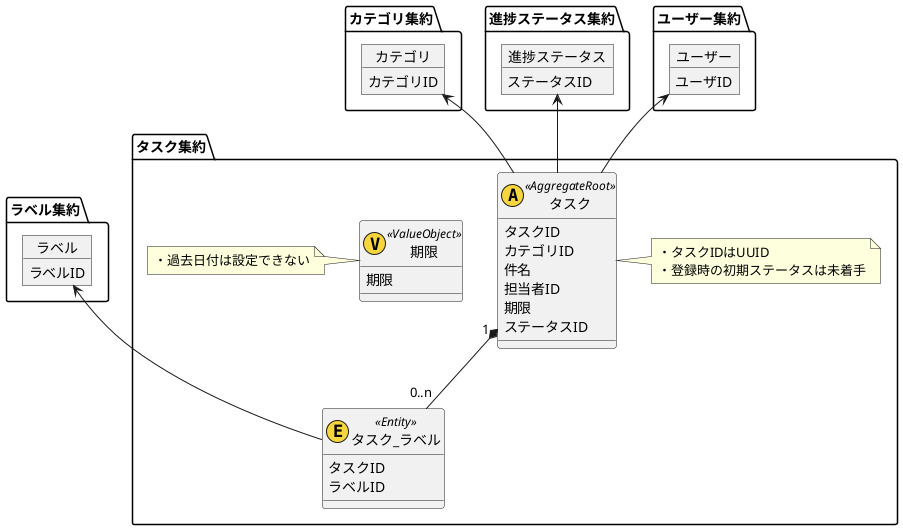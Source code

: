 @startuml
package タスク集約 {
    class タスク << (A,#f6d53d) AggregateRoot>>{
        タスクID
        カテゴリID
        件名
        担当者ID
        期限
        ステータスID
    }
    note right
        ・タスクIDはUUID
        ・登録時の初期ステータスは未着手
    end note
    class 期限 << (V,#f6d53d) ValueObject>> {
        期限
    }
    note left
        ・過去日付は設定できない
    end note
    class タスク_ラベル << (E,#f6d53d) Entity>> {
        タスクID
        ラベルID
    }
}

package カテゴリ集約 {
    object カテゴリ {
        カテゴリID
    }
}

package 進捗ステータス集約 {
    object 進捗ステータス {
        ステータスID
    }
}

package ラベル集約 {
    object ラベル {
        ラベルID
    }
}

package ユーザー集約 {
    object ユーザー {
        ユーザID
    }
}

ユーザー <-- タスク
進捗ステータス <-- タスク
カテゴリ <-- タスク
タスク "1" *-- "0..n" タスク_ラベル
ラベル <-- タスク_ラベル
@enduml